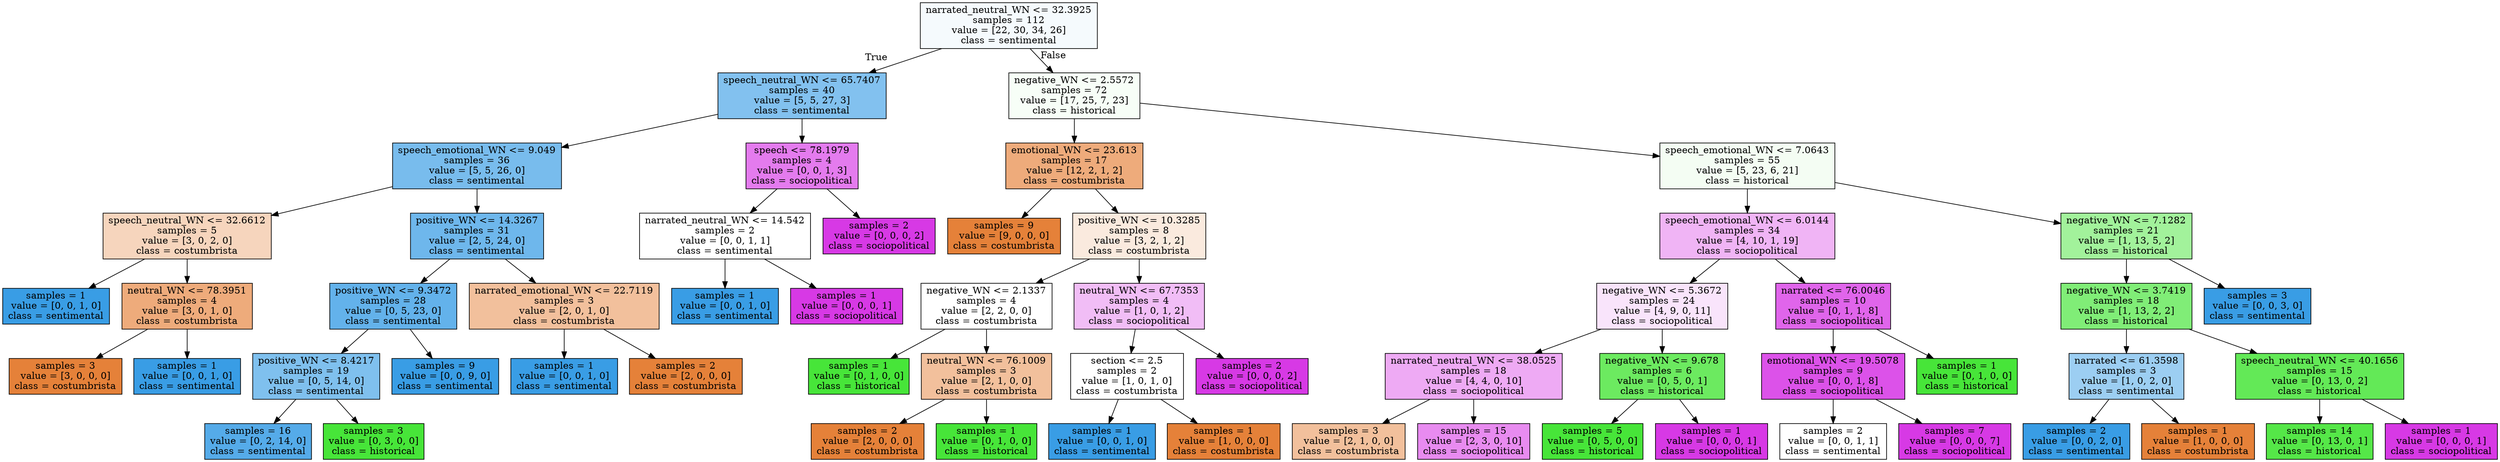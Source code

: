 digraph Tree {
node [shape=box, style="filled", color="black"] ;
0 [label="narrated_neutral_WN <= 32.3925\nsamples = 112\nvalue = [22, 30, 34, 26]\nclass = sentimental", fillcolor="#399de50c"] ;
1 [label="speech_neutral_WN <= 65.7407\nsamples = 40\nvalue = [5, 5, 27, 3]\nclass = sentimental", fillcolor="#399de5a0"] ;
0 -> 1 [labeldistance=2.5, labelangle=45, headlabel="True"] ;
2 [label="speech_emotional_WN <= 9.049\nsamples = 36\nvalue = [5, 5, 26, 0]\nclass = sentimental", fillcolor="#399de5ad"] ;
1 -> 2 ;
3 [label="speech_neutral_WN <= 32.6612\nsamples = 5\nvalue = [3, 0, 2, 0]\nclass = costumbrista", fillcolor="#e5813955"] ;
2 -> 3 ;
4 [label="samples = 1\nvalue = [0, 0, 1, 0]\nclass = sentimental", fillcolor="#399de5ff"] ;
3 -> 4 ;
5 [label="neutral_WN <= 78.3951\nsamples = 4\nvalue = [3, 0, 1, 0]\nclass = costumbrista", fillcolor="#e58139aa"] ;
3 -> 5 ;
6 [label="samples = 3\nvalue = [3, 0, 0, 0]\nclass = costumbrista", fillcolor="#e58139ff"] ;
5 -> 6 ;
7 [label="samples = 1\nvalue = [0, 0, 1, 0]\nclass = sentimental", fillcolor="#399de5ff"] ;
5 -> 7 ;
8 [label="positive_WN <= 14.3267\nsamples = 31\nvalue = [2, 5, 24, 0]\nclass = sentimental", fillcolor="#399de5ba"] ;
2 -> 8 ;
9 [label="positive_WN <= 9.3472\nsamples = 28\nvalue = [0, 5, 23, 0]\nclass = sentimental", fillcolor="#399de5c8"] ;
8 -> 9 ;
10 [label="positive_WN <= 8.4217\nsamples = 19\nvalue = [0, 5, 14, 0]\nclass = sentimental", fillcolor="#399de5a4"] ;
9 -> 10 ;
11 [label="samples = 16\nvalue = [0, 2, 14, 0]\nclass = sentimental", fillcolor="#399de5db"] ;
10 -> 11 ;
12 [label="samples = 3\nvalue = [0, 3, 0, 0]\nclass = historical", fillcolor="#47e539ff"] ;
10 -> 12 ;
13 [label="samples = 9\nvalue = [0, 0, 9, 0]\nclass = sentimental", fillcolor="#399de5ff"] ;
9 -> 13 ;
14 [label="narrated_emotional_WN <= 22.7119\nsamples = 3\nvalue = [2, 0, 1, 0]\nclass = costumbrista", fillcolor="#e581397f"] ;
8 -> 14 ;
15 [label="samples = 1\nvalue = [0, 0, 1, 0]\nclass = sentimental", fillcolor="#399de5ff"] ;
14 -> 15 ;
16 [label="samples = 2\nvalue = [2, 0, 0, 0]\nclass = costumbrista", fillcolor="#e58139ff"] ;
14 -> 16 ;
17 [label="speech <= 78.1979\nsamples = 4\nvalue = [0, 0, 1, 3]\nclass = sociopolitical", fillcolor="#d739e5aa"] ;
1 -> 17 ;
18 [label="narrated_neutral_WN <= 14.542\nsamples = 2\nvalue = [0, 0, 1, 1]\nclass = sentimental", fillcolor="#399de500"] ;
17 -> 18 ;
19 [label="samples = 1\nvalue = [0, 0, 1, 0]\nclass = sentimental", fillcolor="#399de5ff"] ;
18 -> 19 ;
20 [label="samples = 1\nvalue = [0, 0, 0, 1]\nclass = sociopolitical", fillcolor="#d739e5ff"] ;
18 -> 20 ;
21 [label="samples = 2\nvalue = [0, 0, 0, 2]\nclass = sociopolitical", fillcolor="#d739e5ff"] ;
17 -> 21 ;
22 [label="negative_WN <= 2.5572\nsamples = 72\nvalue = [17, 25, 7, 23]\nclass = historical", fillcolor="#47e5390a"] ;
0 -> 22 [labeldistance=2.5, labelangle=-45, headlabel="False"] ;
23 [label="emotional_WN <= 23.613\nsamples = 17\nvalue = [12, 2, 1, 2]\nclass = costumbrista", fillcolor="#e58139aa"] ;
22 -> 23 ;
24 [label="samples = 9\nvalue = [9, 0, 0, 0]\nclass = costumbrista", fillcolor="#e58139ff"] ;
23 -> 24 ;
25 [label="positive_WN <= 10.3285\nsamples = 8\nvalue = [3, 2, 1, 2]\nclass = costumbrista", fillcolor="#e581392a"] ;
23 -> 25 ;
26 [label="negative_WN <= 2.1337\nsamples = 4\nvalue = [2, 2, 0, 0]\nclass = costumbrista", fillcolor="#e5813900"] ;
25 -> 26 ;
27 [label="samples = 1\nvalue = [0, 1, 0, 0]\nclass = historical", fillcolor="#47e539ff"] ;
26 -> 27 ;
28 [label="neutral_WN <= 76.1009\nsamples = 3\nvalue = [2, 1, 0, 0]\nclass = costumbrista", fillcolor="#e581397f"] ;
26 -> 28 ;
29 [label="samples = 2\nvalue = [2, 0, 0, 0]\nclass = costumbrista", fillcolor="#e58139ff"] ;
28 -> 29 ;
30 [label="samples = 1\nvalue = [0, 1, 0, 0]\nclass = historical", fillcolor="#47e539ff"] ;
28 -> 30 ;
31 [label="neutral_WN <= 67.7353\nsamples = 4\nvalue = [1, 0, 1, 2]\nclass = sociopolitical", fillcolor="#d739e555"] ;
25 -> 31 ;
32 [label="section <= 2.5\nsamples = 2\nvalue = [1, 0, 1, 0]\nclass = costumbrista", fillcolor="#e5813900"] ;
31 -> 32 ;
33 [label="samples = 1\nvalue = [0, 0, 1, 0]\nclass = sentimental", fillcolor="#399de5ff"] ;
32 -> 33 ;
34 [label="samples = 1\nvalue = [1, 0, 0, 0]\nclass = costumbrista", fillcolor="#e58139ff"] ;
32 -> 34 ;
35 [label="samples = 2\nvalue = [0, 0, 0, 2]\nclass = sociopolitical", fillcolor="#d739e5ff"] ;
31 -> 35 ;
36 [label="speech_emotional_WN <= 7.0643\nsamples = 55\nvalue = [5, 23, 6, 21]\nclass = historical", fillcolor="#47e5390f"] ;
22 -> 36 ;
37 [label="speech_emotional_WN <= 6.0144\nsamples = 34\nvalue = [4, 10, 1, 19]\nclass = sociopolitical", fillcolor="#d739e560"] ;
36 -> 37 ;
38 [label="negative_WN <= 5.3672\nsamples = 24\nvalue = [4, 9, 0, 11]\nclass = sociopolitical", fillcolor="#d739e522"] ;
37 -> 38 ;
39 [label="narrated_neutral_WN <= 38.0525\nsamples = 18\nvalue = [4, 4, 0, 10]\nclass = sociopolitical", fillcolor="#d739e56d"] ;
38 -> 39 ;
40 [label="samples = 3\nvalue = [2, 1, 0, 0]\nclass = costumbrista", fillcolor="#e581397f"] ;
39 -> 40 ;
41 [label="samples = 15\nvalue = [2, 3, 0, 10]\nclass = sociopolitical", fillcolor="#d739e595"] ;
39 -> 41 ;
42 [label="negative_WN <= 9.678\nsamples = 6\nvalue = [0, 5, 0, 1]\nclass = historical", fillcolor="#47e539cc"] ;
38 -> 42 ;
43 [label="samples = 5\nvalue = [0, 5, 0, 0]\nclass = historical", fillcolor="#47e539ff"] ;
42 -> 43 ;
44 [label="samples = 1\nvalue = [0, 0, 0, 1]\nclass = sociopolitical", fillcolor="#d739e5ff"] ;
42 -> 44 ;
45 [label="narrated <= 76.0046\nsamples = 10\nvalue = [0, 1, 1, 8]\nclass = sociopolitical", fillcolor="#d739e5c6"] ;
37 -> 45 ;
46 [label="emotional_WN <= 19.5078\nsamples = 9\nvalue = [0, 0, 1, 8]\nclass = sociopolitical", fillcolor="#d739e5df"] ;
45 -> 46 ;
47 [label="samples = 2\nvalue = [0, 0, 1, 1]\nclass = sentimental", fillcolor="#399de500"] ;
46 -> 47 ;
48 [label="samples = 7\nvalue = [0, 0, 0, 7]\nclass = sociopolitical", fillcolor="#d739e5ff"] ;
46 -> 48 ;
49 [label="samples = 1\nvalue = [0, 1, 0, 0]\nclass = historical", fillcolor="#47e539ff"] ;
45 -> 49 ;
50 [label="negative_WN <= 7.1282\nsamples = 21\nvalue = [1, 13, 5, 2]\nclass = historical", fillcolor="#47e53980"] ;
36 -> 50 ;
51 [label="negative_WN <= 3.7419\nsamples = 18\nvalue = [1, 13, 2, 2]\nclass = historical", fillcolor="#47e539af"] ;
50 -> 51 ;
52 [label="narrated <= 61.3598\nsamples = 3\nvalue = [1, 0, 2, 0]\nclass = sentimental", fillcolor="#399de57f"] ;
51 -> 52 ;
53 [label="samples = 2\nvalue = [0, 0, 2, 0]\nclass = sentimental", fillcolor="#399de5ff"] ;
52 -> 53 ;
54 [label="samples = 1\nvalue = [1, 0, 0, 0]\nclass = costumbrista", fillcolor="#e58139ff"] ;
52 -> 54 ;
55 [label="speech_neutral_WN <= 40.1656\nsamples = 15\nvalue = [0, 13, 0, 2]\nclass = historical", fillcolor="#47e539d8"] ;
51 -> 55 ;
56 [label="samples = 14\nvalue = [0, 13, 0, 1]\nclass = historical", fillcolor="#47e539eb"] ;
55 -> 56 ;
57 [label="samples = 1\nvalue = [0, 0, 0, 1]\nclass = sociopolitical", fillcolor="#d739e5ff"] ;
55 -> 57 ;
58 [label="samples = 3\nvalue = [0, 0, 3, 0]\nclass = sentimental", fillcolor="#399de5ff"] ;
50 -> 58 ;
}